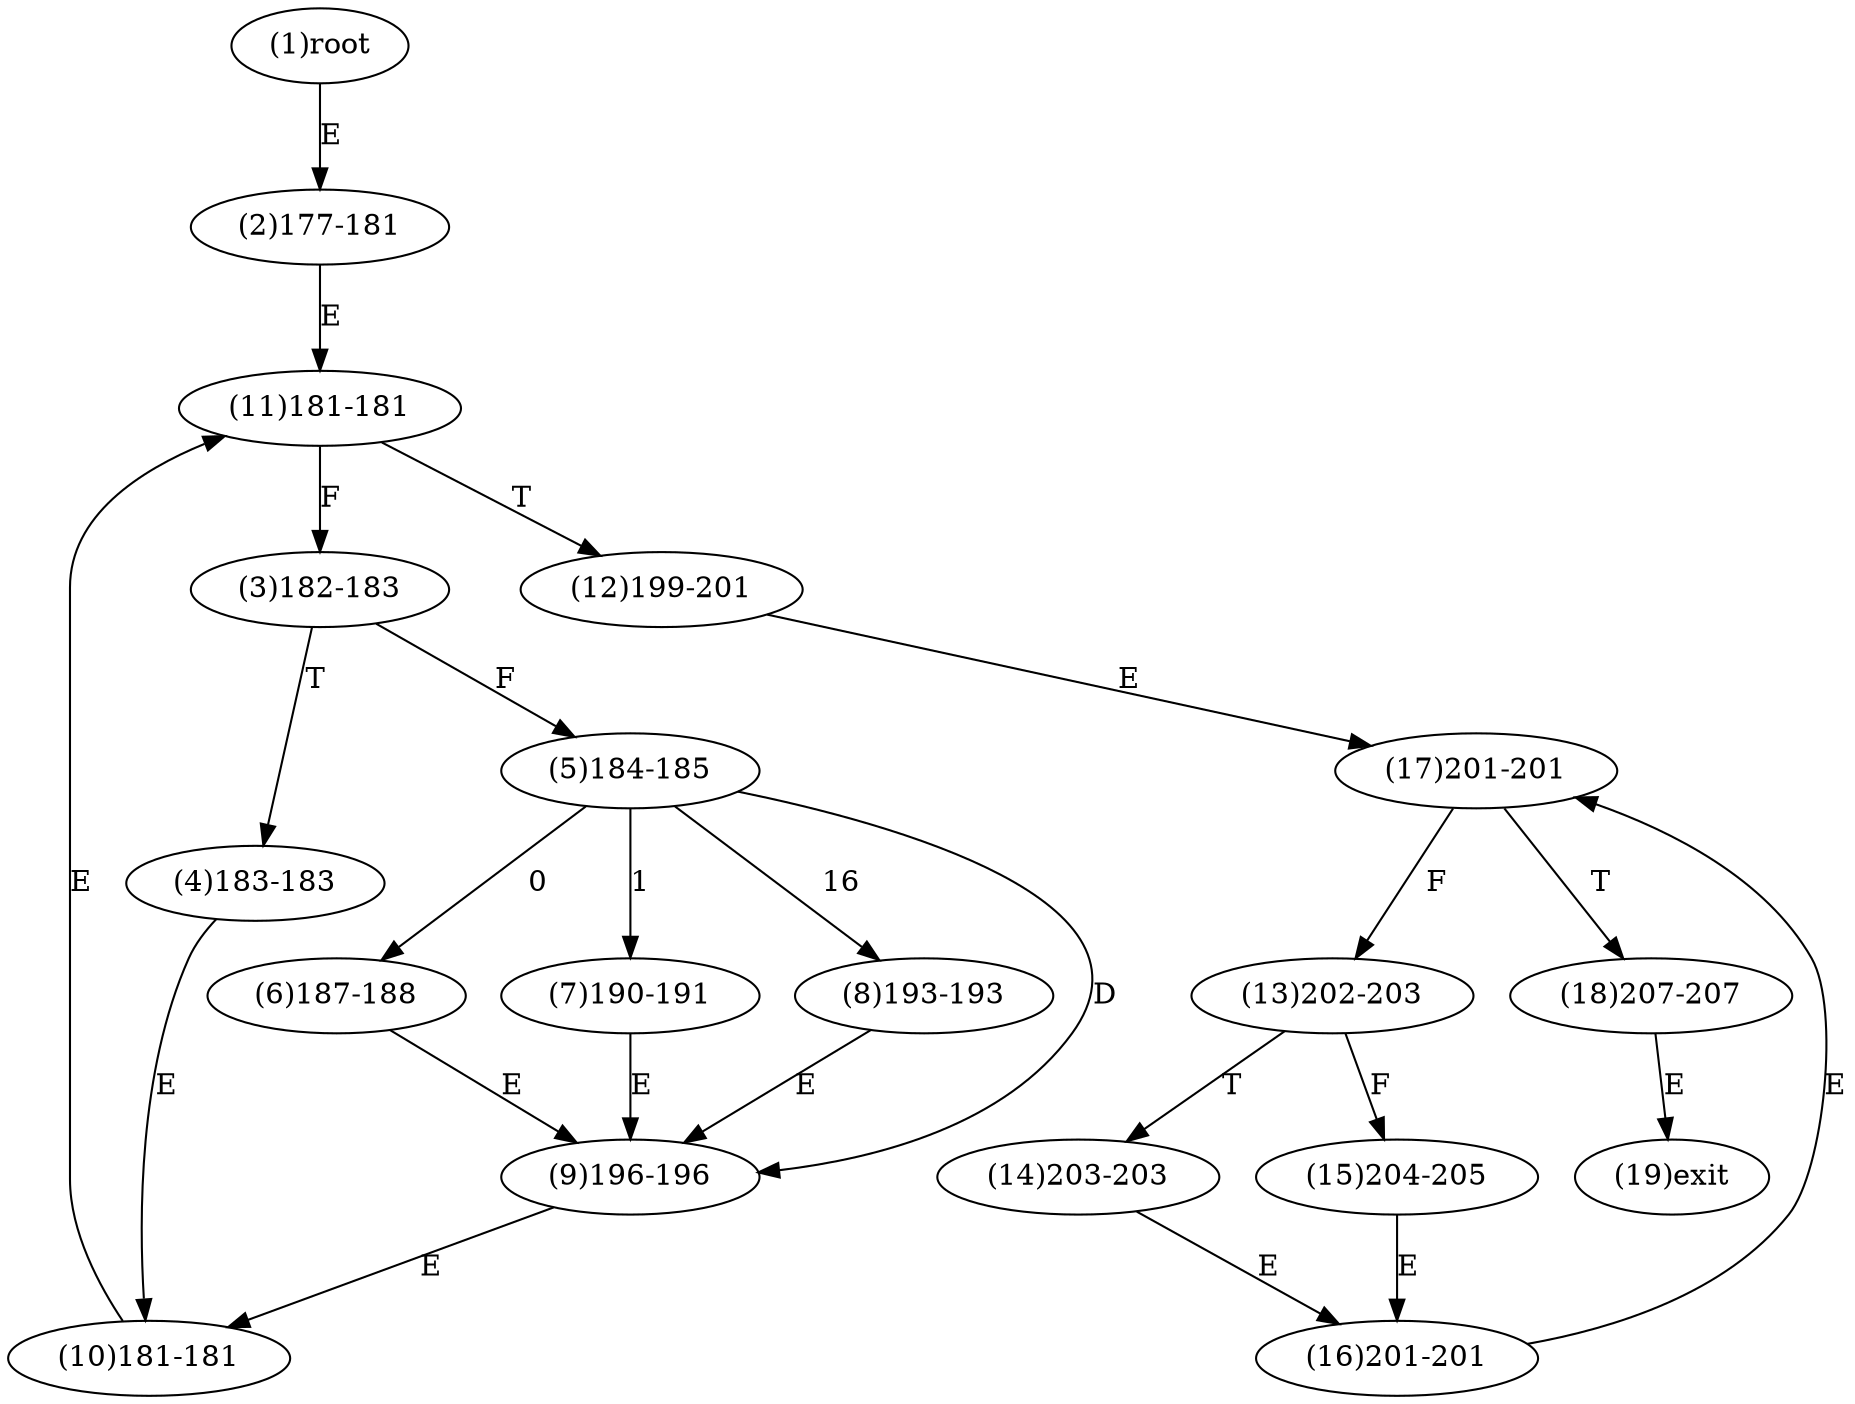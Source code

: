 digraph "" { 
1[ label="(1)root"];
2[ label="(2)177-181"];
3[ label="(3)182-183"];
4[ label="(4)183-183"];
5[ label="(5)184-185"];
6[ label="(6)187-188"];
7[ label="(7)190-191"];
8[ label="(8)193-193"];
9[ label="(9)196-196"];
10[ label="(10)181-181"];
11[ label="(11)181-181"];
12[ label="(12)199-201"];
13[ label="(13)202-203"];
14[ label="(14)203-203"];
15[ label="(15)204-205"];
17[ label="(17)201-201"];
16[ label="(16)201-201"];
19[ label="(19)exit"];
18[ label="(18)207-207"];
1->2[ label="E"];
2->11[ label="E"];
3->5[ label="F"];
3->4[ label="T"];
4->10[ label="E"];
5->6[ label="0"];
5->7[ label="1"];
5->8[ label="16"];
5->9[ label="D"];
6->9[ label="E"];
7->9[ label="E"];
8->9[ label="E"];
9->10[ label="E"];
10->11[ label="E"];
11->3[ label="F"];
11->12[ label="T"];
12->17[ label="E"];
13->15[ label="F"];
13->14[ label="T"];
14->16[ label="E"];
15->16[ label="E"];
16->17[ label="E"];
17->13[ label="F"];
17->18[ label="T"];
18->19[ label="E"];
}